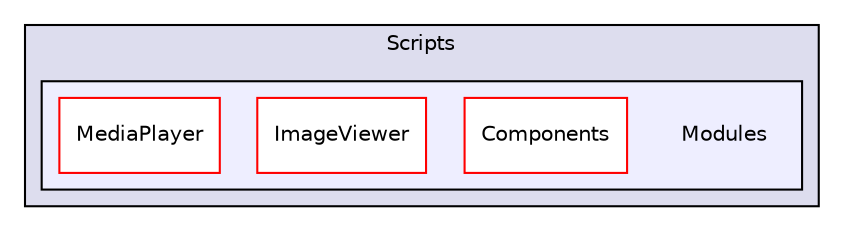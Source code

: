 digraph "MediaMotion/Assets/Scripts/Modules" {
  compound=true
  node [ fontsize="10", fontname="Helvetica"];
  edge [ labelfontsize="10", labelfontname="Helvetica"];
  subgraph clusterdir_550b8978d697db70f02d9ff602bc5c19 {
    graph [ bgcolor="#ddddee", pencolor="black", label="Scripts" fontname="Helvetica", fontsize="10", URL="dir_550b8978d697db70f02d9ff602bc5c19.html"]
  subgraph clusterdir_17a9493dc3d2891969b2c4ae5cca0160 {
    graph [ bgcolor="#eeeeff", pencolor="black", label="" URL="dir_17a9493dc3d2891969b2c4ae5cca0160.html"];
    dir_17a9493dc3d2891969b2c4ae5cca0160 [shape=plaintext label="Modules"];
    dir_2fa9d518e7f5251225cdf4da93c1627d [shape=box label="Components" color="red" fillcolor="white" style="filled" URL="dir_2fa9d518e7f5251225cdf4da93c1627d.html"];
    dir_633e538fb5cf315c4de929451705d222 [shape=box label="ImageViewer" color="red" fillcolor="white" style="filled" URL="dir_633e538fb5cf315c4de929451705d222.html"];
    dir_ad69302c103f15cc2347a0424a7d387d [shape=box label="MediaPlayer" color="red" fillcolor="white" style="filled" URL="dir_ad69302c103f15cc2347a0424a7d387d.html"];
  }
  }
}
